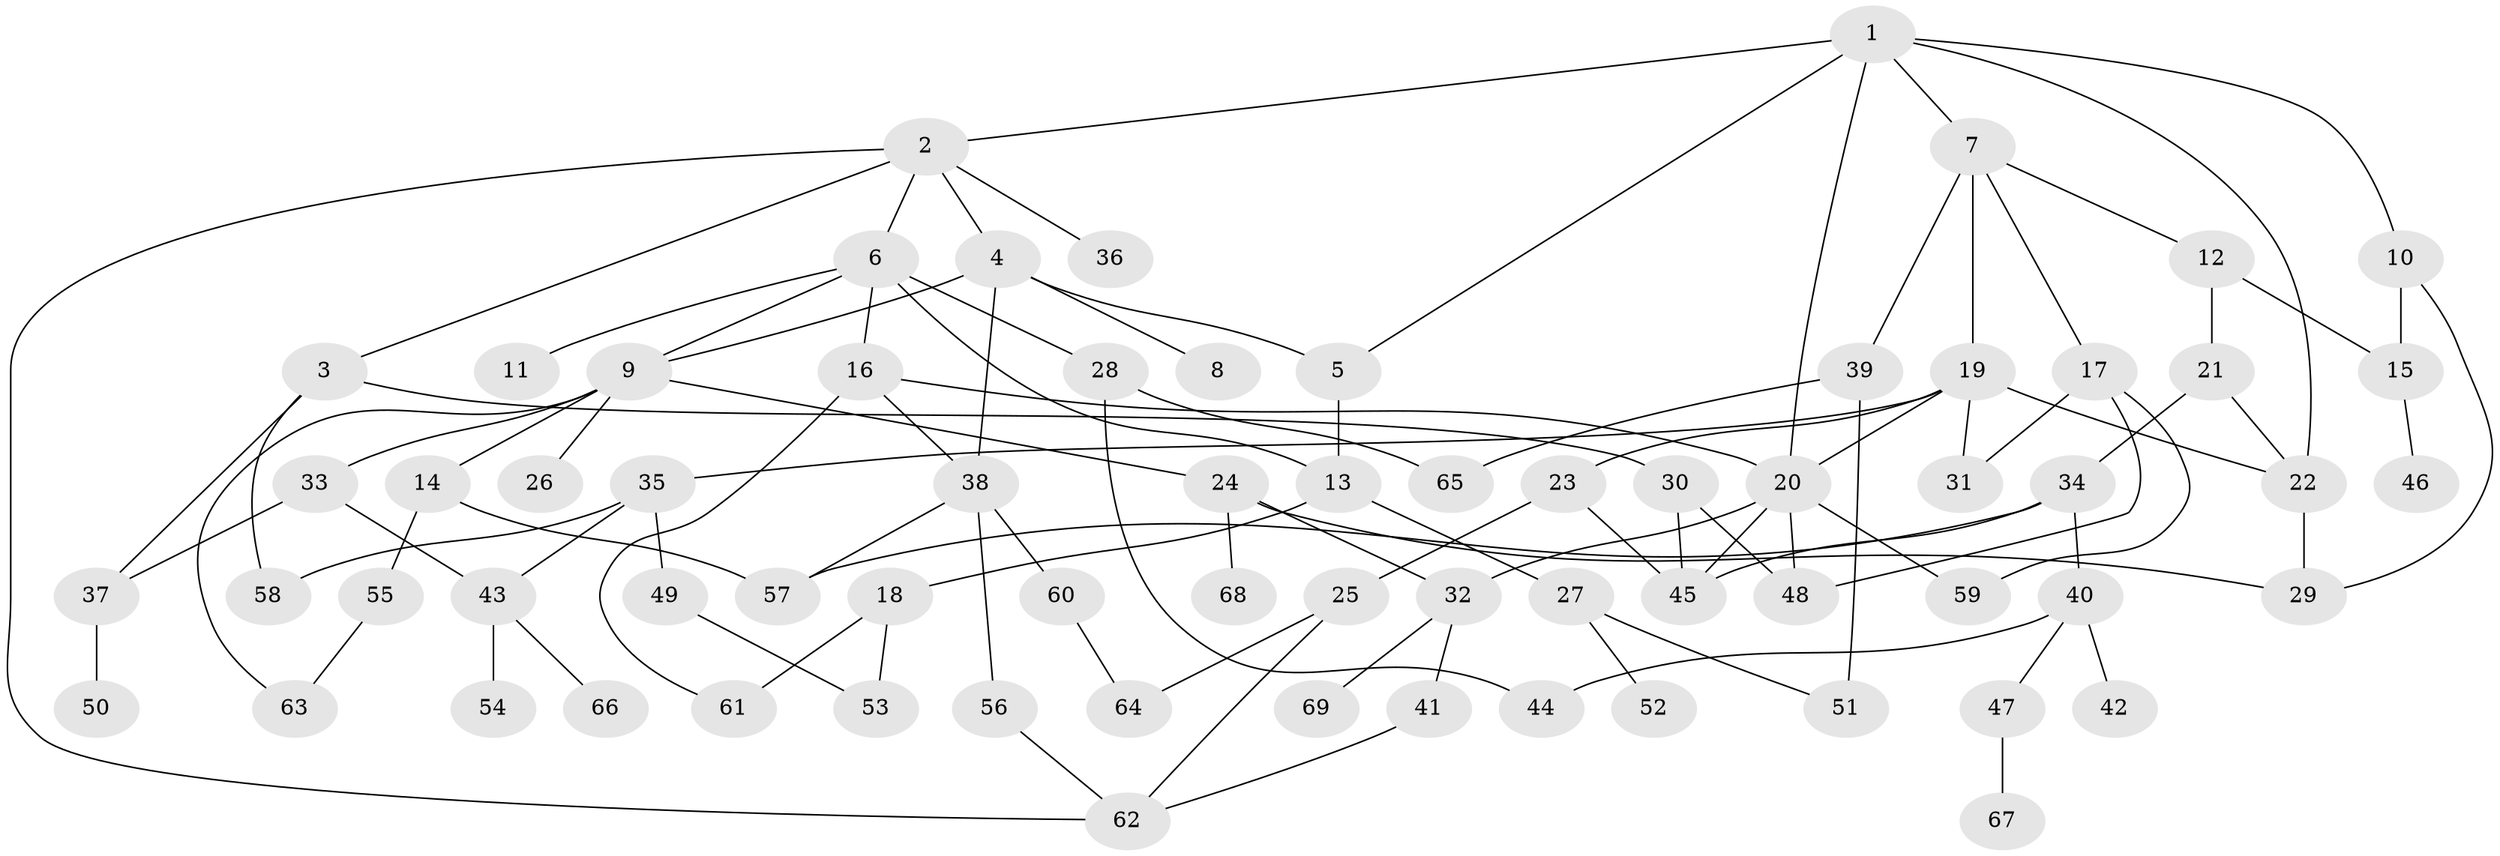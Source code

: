 // coarse degree distribution, {1: 0.2222222222222222, 2: 0.3333333333333333, 3: 0.07407407407407407, 8: 0.037037037037037035, 6: 0.037037037037037035, 4: 0.07407407407407407, 5: 0.18518518518518517, 11: 0.037037037037037035}
// Generated by graph-tools (version 1.1) at 2025/45/03/04/25 21:45:33]
// undirected, 69 vertices, 102 edges
graph export_dot {
graph [start="1"]
  node [color=gray90,style=filled];
  1;
  2;
  3;
  4;
  5;
  6;
  7;
  8;
  9;
  10;
  11;
  12;
  13;
  14;
  15;
  16;
  17;
  18;
  19;
  20;
  21;
  22;
  23;
  24;
  25;
  26;
  27;
  28;
  29;
  30;
  31;
  32;
  33;
  34;
  35;
  36;
  37;
  38;
  39;
  40;
  41;
  42;
  43;
  44;
  45;
  46;
  47;
  48;
  49;
  50;
  51;
  52;
  53;
  54;
  55;
  56;
  57;
  58;
  59;
  60;
  61;
  62;
  63;
  64;
  65;
  66;
  67;
  68;
  69;
  1 -- 2;
  1 -- 7;
  1 -- 10;
  1 -- 20;
  1 -- 22;
  1 -- 5;
  2 -- 3;
  2 -- 4;
  2 -- 6;
  2 -- 36;
  2 -- 62;
  3 -- 30;
  3 -- 37;
  3 -- 58;
  4 -- 5;
  4 -- 8;
  4 -- 38;
  4 -- 9;
  5 -- 13;
  6 -- 9;
  6 -- 11;
  6 -- 13;
  6 -- 16;
  6 -- 28;
  7 -- 12;
  7 -- 17;
  7 -- 19;
  7 -- 39;
  9 -- 14;
  9 -- 24;
  9 -- 26;
  9 -- 33;
  9 -- 63;
  10 -- 15;
  10 -- 29;
  12 -- 21;
  12 -- 15;
  13 -- 18;
  13 -- 27;
  14 -- 55;
  14 -- 57;
  15 -- 46;
  16 -- 38;
  16 -- 61;
  16 -- 20;
  17 -- 48;
  17 -- 31;
  17 -- 59;
  18 -- 53;
  18 -- 61;
  19 -- 20;
  19 -- 22;
  19 -- 23;
  19 -- 31;
  19 -- 35;
  20 -- 32;
  20 -- 45;
  20 -- 59;
  20 -- 48;
  21 -- 34;
  21 -- 22;
  22 -- 29;
  23 -- 25;
  23 -- 45;
  24 -- 68;
  24 -- 32;
  24 -- 29;
  25 -- 62;
  25 -- 64;
  27 -- 52;
  27 -- 51;
  28 -- 44;
  28 -- 65;
  30 -- 45;
  30 -- 48;
  32 -- 41;
  32 -- 69;
  33 -- 37;
  33 -- 43;
  34 -- 40;
  34 -- 45;
  34 -- 57;
  35 -- 49;
  35 -- 58;
  35 -- 43;
  37 -- 50;
  38 -- 56;
  38 -- 60;
  38 -- 57;
  39 -- 51;
  39 -- 65;
  40 -- 42;
  40 -- 47;
  40 -- 44;
  41 -- 62;
  43 -- 54;
  43 -- 66;
  47 -- 67;
  49 -- 53;
  55 -- 63;
  56 -- 62;
  60 -- 64;
}
